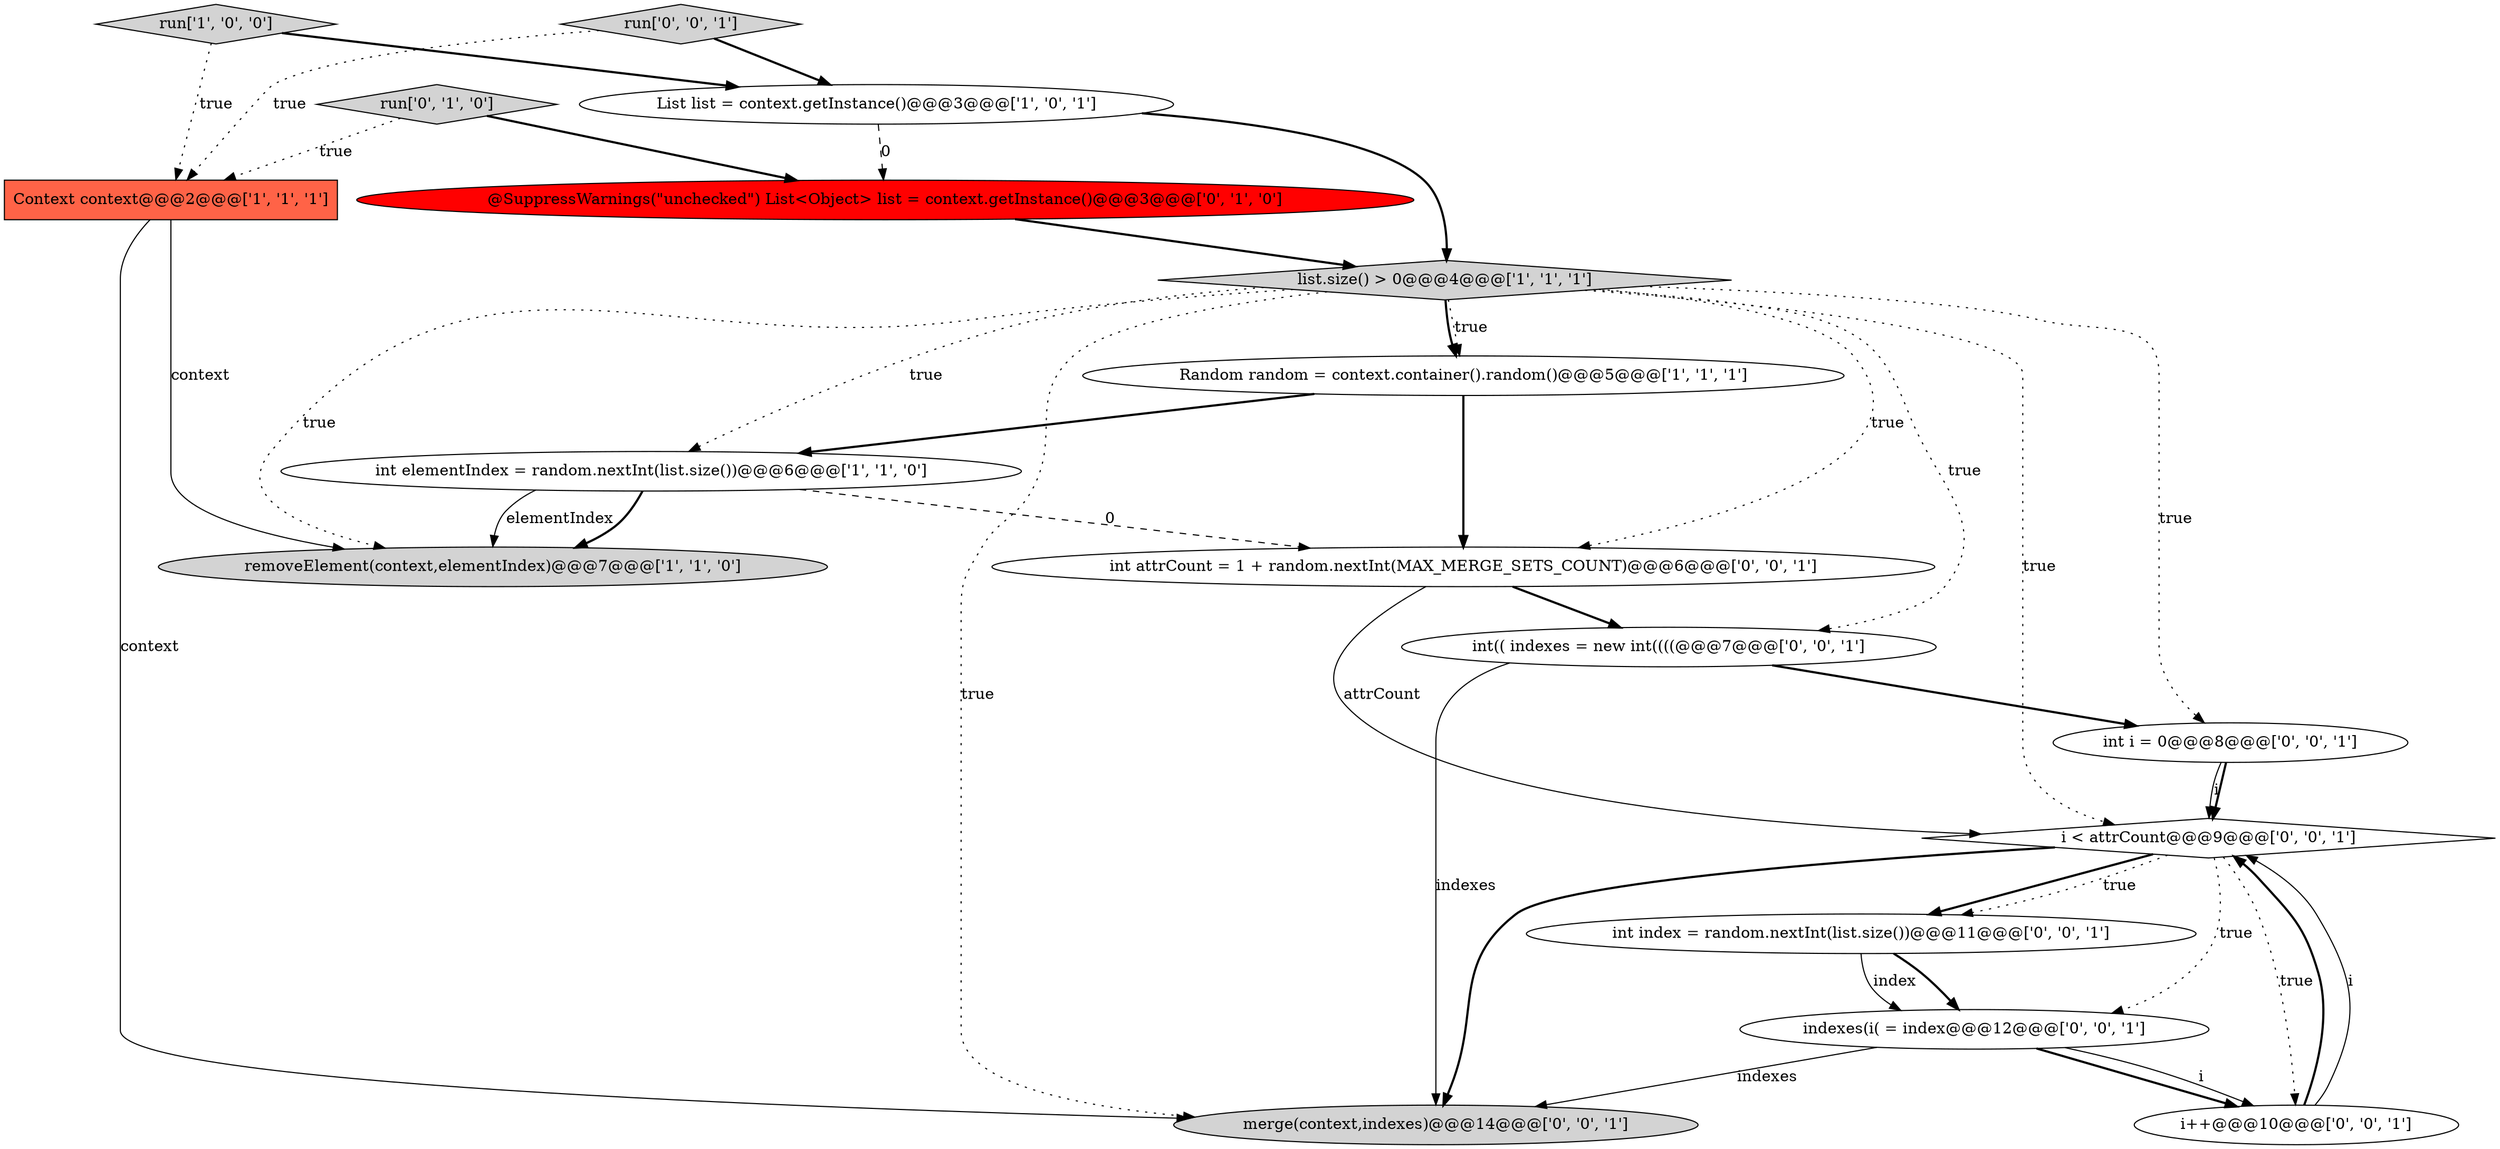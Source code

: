 digraph {
5 [style = filled, label = "removeElement(context,elementIndex)@@@7@@@['1', '1', '0']", fillcolor = lightgray, shape = ellipse image = "AAA0AAABBB1BBB"];
13 [style = filled, label = "i++@@@10@@@['0', '0', '1']", fillcolor = white, shape = ellipse image = "AAA0AAABBB3BBB"];
6 [style = filled, label = "List list = context.getInstance()@@@3@@@['1', '0', '1']", fillcolor = white, shape = ellipse image = "AAA0AAABBB1BBB"];
16 [style = filled, label = "indexes(i( = index@@@12@@@['0', '0', '1']", fillcolor = white, shape = ellipse image = "AAA0AAABBB3BBB"];
17 [style = filled, label = "merge(context,indexes)@@@14@@@['0', '0', '1']", fillcolor = lightgray, shape = ellipse image = "AAA0AAABBB3BBB"];
11 [style = filled, label = "i < attrCount@@@9@@@['0', '0', '1']", fillcolor = white, shape = diamond image = "AAA0AAABBB3BBB"];
2 [style = filled, label = "list.size() > 0@@@4@@@['1', '1', '1']", fillcolor = lightgray, shape = diamond image = "AAA0AAABBB1BBB"];
9 [style = filled, label = "int attrCount = 1 + random.nextInt(MAX_MERGE_SETS_COUNT)@@@6@@@['0', '0', '1']", fillcolor = white, shape = ellipse image = "AAA0AAABBB3BBB"];
14 [style = filled, label = "int(( indexes = new int((((@@@7@@@['0', '0', '1']", fillcolor = white, shape = ellipse image = "AAA0AAABBB3BBB"];
0 [style = filled, label = "Context context@@@2@@@['1', '1', '1']", fillcolor = tomato, shape = box image = "AAA0AAABBB1BBB"];
8 [style = filled, label = "run['0', '1', '0']", fillcolor = lightgray, shape = diamond image = "AAA0AAABBB2BBB"];
7 [style = filled, label = "@SuppressWarnings(\"unchecked\") List<Object> list = context.getInstance()@@@3@@@['0', '1', '0']", fillcolor = red, shape = ellipse image = "AAA1AAABBB2BBB"];
10 [style = filled, label = "run['0', '0', '1']", fillcolor = lightgray, shape = diamond image = "AAA0AAABBB3BBB"];
12 [style = filled, label = "int i = 0@@@8@@@['0', '0', '1']", fillcolor = white, shape = ellipse image = "AAA0AAABBB3BBB"];
3 [style = filled, label = "run['1', '0', '0']", fillcolor = lightgray, shape = diamond image = "AAA0AAABBB1BBB"];
4 [style = filled, label = "int elementIndex = random.nextInt(list.size())@@@6@@@['1', '1', '0']", fillcolor = white, shape = ellipse image = "AAA0AAABBB1BBB"];
15 [style = filled, label = "int index = random.nextInt(list.size())@@@11@@@['0', '0', '1']", fillcolor = white, shape = ellipse image = "AAA0AAABBB3BBB"];
1 [style = filled, label = "Random random = context.container().random()@@@5@@@['1', '1', '1']", fillcolor = white, shape = ellipse image = "AAA0AAABBB1BBB"];
1->4 [style = bold, label=""];
16->13 [style = bold, label=""];
0->5 [style = solid, label="context"];
16->17 [style = solid, label="indexes"];
2->1 [style = bold, label=""];
6->7 [style = dashed, label="0"];
0->17 [style = solid, label="context"];
2->17 [style = dotted, label="true"];
12->11 [style = bold, label=""];
3->6 [style = bold, label=""];
11->13 [style = dotted, label="true"];
15->16 [style = bold, label=""];
13->11 [style = bold, label=""];
10->6 [style = bold, label=""];
1->9 [style = bold, label=""];
8->7 [style = bold, label=""];
14->17 [style = solid, label="indexes"];
11->15 [style = bold, label=""];
6->2 [style = bold, label=""];
2->11 [style = dotted, label="true"];
4->9 [style = dashed, label="0"];
13->11 [style = solid, label="i"];
15->16 [style = solid, label="index"];
2->9 [style = dotted, label="true"];
9->11 [style = solid, label="attrCount"];
2->1 [style = dotted, label="true"];
7->2 [style = bold, label=""];
14->12 [style = bold, label=""];
2->4 [style = dotted, label="true"];
4->5 [style = solid, label="elementIndex"];
3->0 [style = dotted, label="true"];
9->14 [style = bold, label=""];
2->12 [style = dotted, label="true"];
11->16 [style = dotted, label="true"];
11->17 [style = bold, label=""];
2->14 [style = dotted, label="true"];
10->0 [style = dotted, label="true"];
12->11 [style = solid, label="i"];
16->13 [style = solid, label="i"];
8->0 [style = dotted, label="true"];
2->5 [style = dotted, label="true"];
11->15 [style = dotted, label="true"];
4->5 [style = bold, label=""];
}

